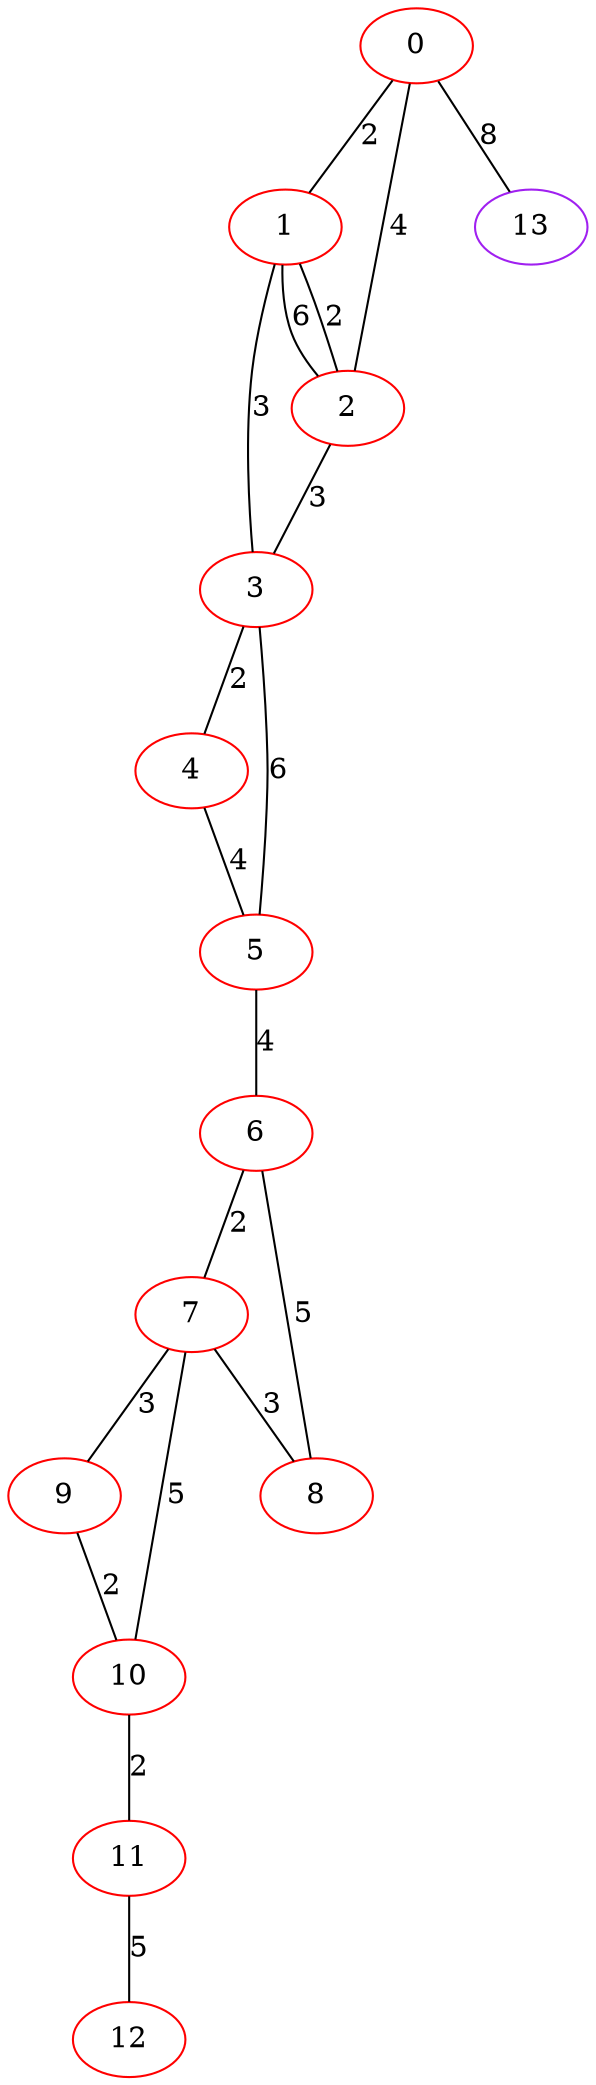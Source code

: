 graph "" {
0 [color=red, weight=1];
1 [color=red, weight=1];
2 [color=red, weight=1];
3 [color=red, weight=1];
4 [color=red, weight=1];
5 [color=red, weight=1];
6 [color=red, weight=1];
7 [color=red, weight=1];
8 [color=red, weight=1];
9 [color=red, weight=1];
10 [color=red, weight=1];
11 [color=red, weight=1];
12 [color=red, weight=1];
13 [color=purple, weight=4];
0 -- 1  [key=0, label=2];
0 -- 2  [key=0, label=4];
0 -- 13  [key=0, label=8];
1 -- 2  [key=0, label=2];
1 -- 2  [key=1, label=6];
1 -- 3  [key=0, label=3];
2 -- 3  [key=0, label=3];
3 -- 4  [key=0, label=2];
3 -- 5  [key=0, label=6];
4 -- 5  [key=0, label=4];
5 -- 6  [key=0, label=4];
6 -- 8  [key=0, label=5];
6 -- 7  [key=0, label=2];
7 -- 8  [key=0, label=3];
7 -- 9  [key=0, label=3];
7 -- 10  [key=0, label=5];
9 -- 10  [key=0, label=2];
10 -- 11  [key=0, label=2];
11 -- 12  [key=0, label=5];
}
